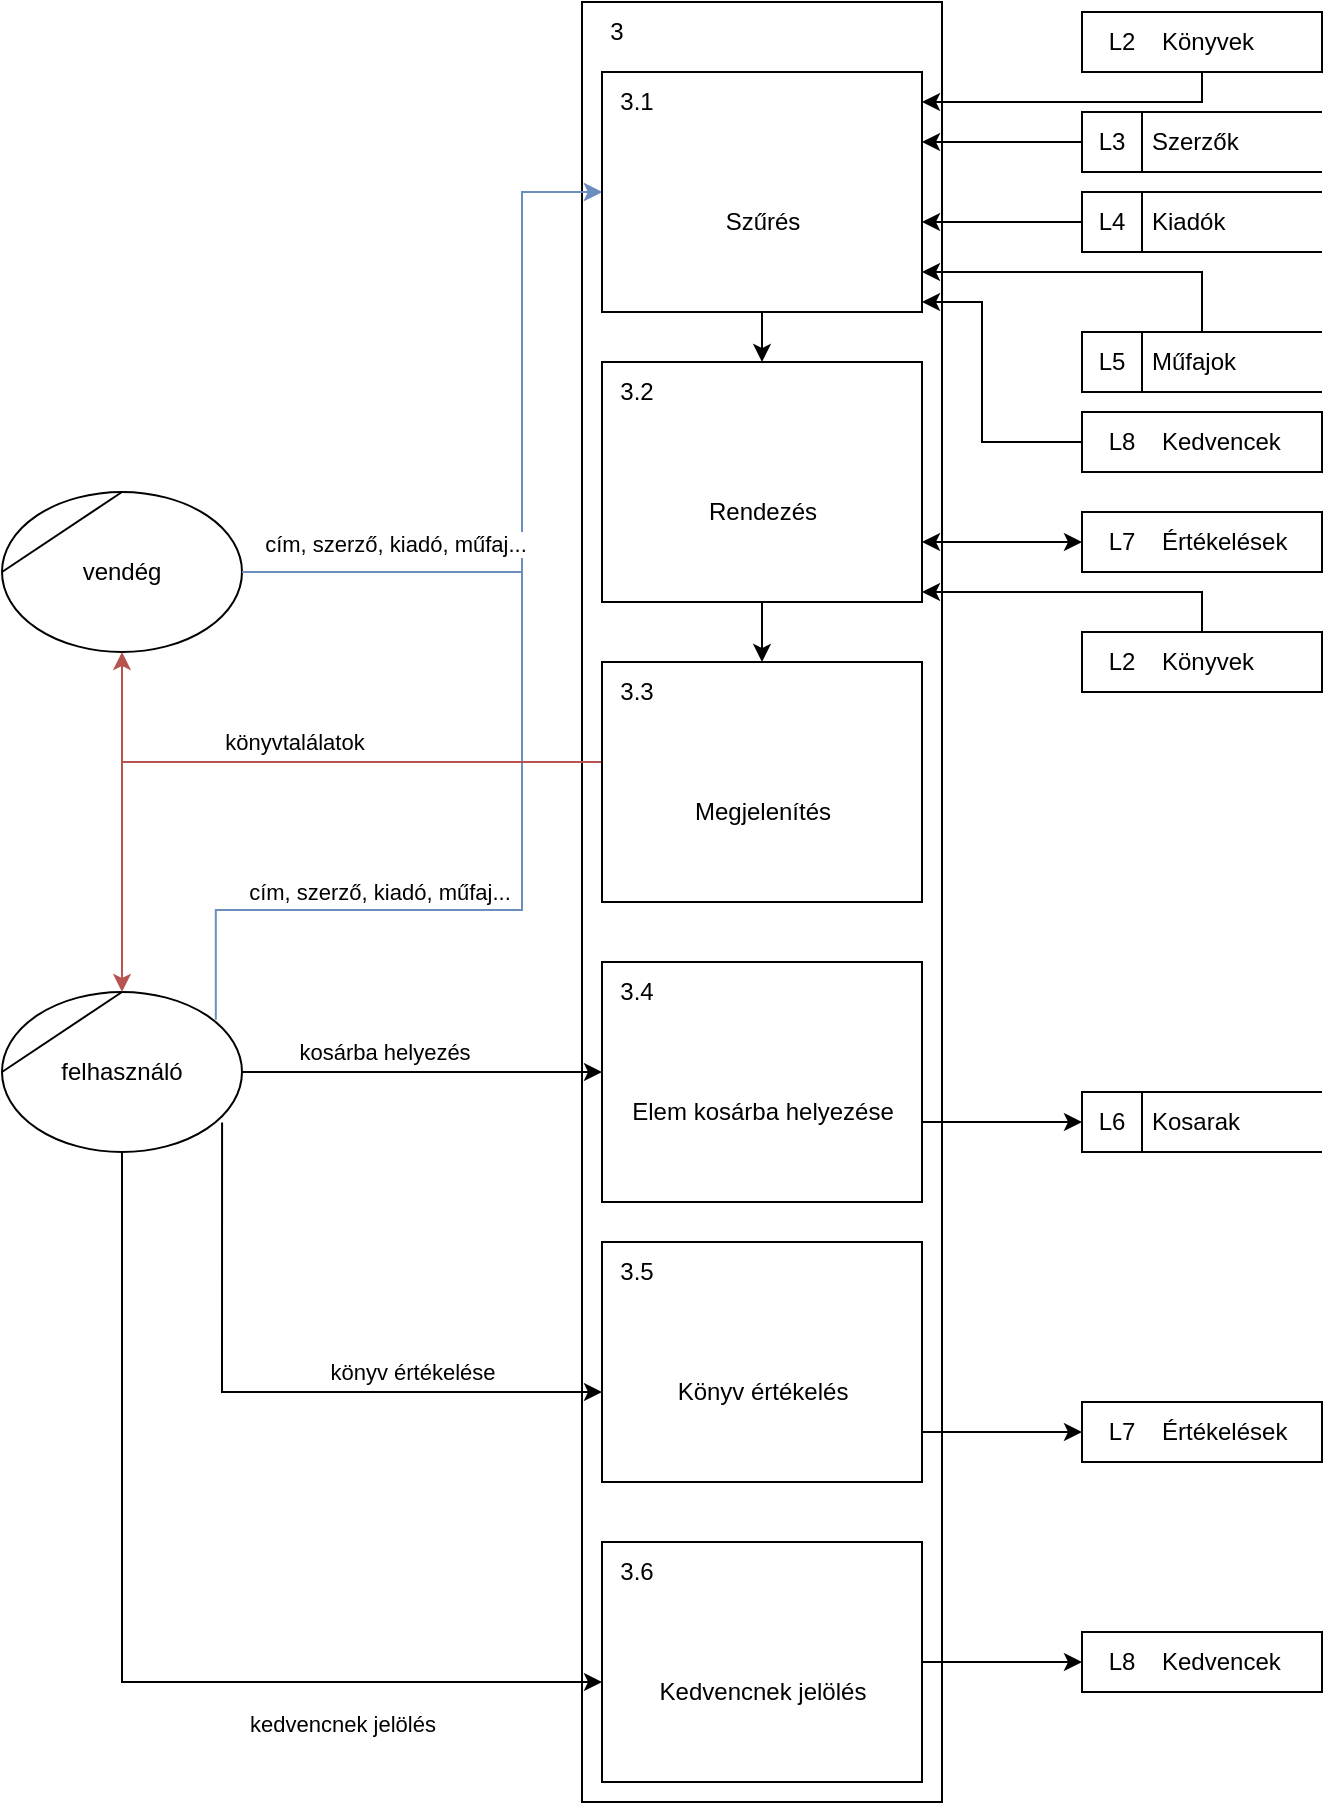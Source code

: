 <mxfile version="20.8.20" type="device"><diagram name="Page-1" id="HKHRMwvmkJlocxOKSDhq"><mxGraphModel dx="1521" dy="838" grid="1" gridSize="10" guides="1" tooltips="1" connect="1" arrows="1" fold="1" page="1" pageScale="1" pageWidth="850" pageHeight="1100" math="0" shadow="0"><root><mxCell id="0"/><mxCell id="1" parent="0"/><mxCell id="PqcjkJaKu8_y-RucxNu6-5" value="" style="html=1;dashed=0;whitespace=wrap;shape=mxgraph.dfd.process;align=center;container=0;collapsible=0;spacingTop=30;" parent="1" vertex="1"><mxGeometry x="330" y="25" width="180" height="900" as="geometry"/></mxCell><mxCell id="PqcjkJaKu8_y-RucxNu6-10" value="Könyvek" style="html=1;dashed=0;whitespace=wrap;shape=mxgraph.dfd.dataStoreID2;align=left;spacingLeft=38;container=1;collapsible=0;" parent="1" vertex="1"><mxGeometry x="580" y="30" width="120" height="30" as="geometry"/></mxCell><mxCell id="PqcjkJaKu8_y-RucxNu6-11" value="L2" style="text;html=1;strokeColor=none;fillColor=none;align=center;verticalAlign=middle;whiteSpace=wrap;rounded=0;connectable=0;allowArrows=0;movable=0;resizable=0;rotatable=0;cloneable=0;deletable=0;" parent="PqcjkJaKu8_y-RucxNu6-10" vertex="1"><mxGeometry x="5" width="30" height="30" as="geometry"/></mxCell><mxCell id="PqcjkJaKu8_y-RucxNu6-16" value="vendég" style="shape=stencil(tZRtjoMgEIZPw98GJR6gYXfvQe10nZQCAbYft99RNKlW7GajiTGZeeXhnZGBCRka5YCVvGHig5VlwTm9Kb5NYhUc1DElr8qjOmhISojenuGGx9gz0DTgMbaq+GR8T9+0j5C1NYYgaE0YKU86wRQaWsvvCdZv/xhFjvgXiOB7kynLyq+/Y3fVNuBiI79j7OB+db/rgceOi61+3Grg4v9YISmTO9xCHlR9/vb2xxxnzYDW6AK8OfLTeZzO66ynzM5CnqyHBUsn1DqN9UITnWoH/kUY5Iu9PtVUzRY1jx4IGk22K9UioSs+44+uvFxl3bKX1nTZdE12iV8=);whiteSpace=wrap;html=1;" parent="1" vertex="1"><mxGeometry x="40" y="270" width="120" height="80" as="geometry"/></mxCell><mxCell id="PqcjkJaKu8_y-RucxNu6-17" value="" style="endArrow=classic;html=1;rounded=0;verticalAlign=bottom;edgeStyle=orthogonalEdgeStyle;fillColor=#dae8fc;strokeColor=#6c8ebf;" parent="1" source="PqcjkJaKu8_y-RucxNu6-16" target="PqcjkJaKu8_y-RucxNu6-41" edge="1"><mxGeometry width="50" height="50" relative="1" as="geometry"><mxPoint x="210" y="45" as="sourcePoint"/><mxPoint x="330" y="45" as="targetPoint"/><mxPoint as="offset"/><Array as="points"><mxPoint x="300" y="310"/><mxPoint x="300" y="120"/></Array></mxGeometry></mxCell><mxCell id="PqcjkJaKu8_y-RucxNu6-18" style="edgeStyle=orthogonalEdgeStyle;rounded=0;orthogonalLoop=1;jettySize=auto;html=1;" parent="1" source="PqcjkJaKu8_y-RucxNu6-22" target="PqcjkJaKu8_y-RucxNu6-57" edge="1"><mxGeometry relative="1" as="geometry"><Array as="points"><mxPoint x="290" y="560"/><mxPoint x="290" y="560"/></Array></mxGeometry></mxCell><mxCell id="PqcjkJaKu8_y-RucxNu6-19" value="kosárba helyezés" style="edgeLabel;html=1;align=center;verticalAlign=middle;resizable=0;points=[];" parent="PqcjkJaKu8_y-RucxNu6-18" vertex="1" connectable="0"><mxGeometry x="0.253" relative="1" as="geometry"><mxPoint x="-42" y="-10" as="offset"/></mxGeometry></mxCell><mxCell id="PqcjkJaKu8_y-RucxNu6-20" style="edgeStyle=orthogonalEdgeStyle;rounded=0;orthogonalLoop=1;jettySize=auto;html=1;startArrow=none;startFill=0;endArrow=classic;endFill=1;exitX=0.917;exitY=0.815;exitDx=0;exitDy=0;exitPerimeter=0;" parent="1" source="PqcjkJaKu8_y-RucxNu6-22" target="PqcjkJaKu8_y-RucxNu6-60" edge="1"><mxGeometry relative="1" as="geometry"><Array as="points"><mxPoint x="150" y="720"/></Array></mxGeometry></mxCell><mxCell id="PqcjkJaKu8_y-RucxNu6-21" value="könyv értékelése" style="edgeLabel;html=1;align=center;verticalAlign=middle;resizable=0;points=[];" parent="PqcjkJaKu8_y-RucxNu6-20" vertex="1" connectable="0"><mxGeometry x="0.07" relative="1" as="geometry"><mxPoint x="56" y="-10" as="offset"/></mxGeometry></mxCell><mxCell id="PqcjkJaKu8_y-RucxNu6-22" value="felhasználó" style="shape=stencil(tZRtjoMgEIZPw98GJR6gYXfvQe10nZQCAbYft99RNKlW7GajiTGZeeXhnZGBCRka5YCVvGHig5VlwTm9Kb5NYhUc1DElr8qjOmhISojenuGGx9gz0DTgMbaq+GR8T9+0j5C1NYYgaE0YKU86wRQaWsvvCdZv/xhFjvgXiOB7kynLyq+/Y3fVNuBiI79j7OB+db/rgceOi61+3Grg4v9YISmTO9xCHlR9/vb2xxxnzYDW6AK8OfLTeZzO66ynzM5CnqyHBUsn1DqN9UITnWoH/kUY5Iu9PtVUzRY1jx4IGk22K9UioSs+44+uvFxl3bKX1nTZdE12iV8=);whiteSpace=wrap;html=1;" parent="1" vertex="1"><mxGeometry x="40" y="520" width="120" height="80" as="geometry"/></mxCell><mxCell id="PqcjkJaKu8_y-RucxNu6-23" value="" style="endArrow=classic;html=1;rounded=0;verticalAlign=bottom;edgeStyle=orthogonalEdgeStyle;exitX=0.891;exitY=0.174;exitDx=0;exitDy=0;exitPerimeter=0;fillColor=#dae8fc;strokeColor=#6c8ebf;" parent="1" source="PqcjkJaKu8_y-RucxNu6-22" target="PqcjkJaKu8_y-RucxNu6-41" edge="1"><mxGeometry width="50" height="50" relative="1" as="geometry"><mxPoint x="210" y="95.0" as="sourcePoint"/><mxPoint x="330" y="479" as="targetPoint"/><mxPoint as="offset"/><Array as="points"><mxPoint x="147" y="479"/><mxPoint x="300" y="479"/><mxPoint x="300" y="120"/></Array></mxGeometry></mxCell><mxCell id="PqcjkJaKu8_y-RucxNu6-24" value="cím, szerző, kiadó, műfaj...&amp;nbsp;" style="edgeLabel;html=1;align=center;verticalAlign=middle;resizable=0;points=[];" parent="PqcjkJaKu8_y-RucxNu6-23" vertex="1" connectable="0"><mxGeometry x="-0.252" y="1" relative="1" as="geometry"><mxPoint x="-69" y="10" as="offset"/></mxGeometry></mxCell><mxCell id="PqcjkJaKu8_y-RucxNu6-25" value="cím, szerző, kiadó, műfaj...&amp;nbsp;" style="edgeLabel;html=1;align=center;verticalAlign=middle;resizable=0;points=[];" parent="1" vertex="1" connectable="0"><mxGeometry x="279.998" y="35.0" as="geometry"><mxPoint x="-42" y="261" as="offset"/></mxGeometry></mxCell><mxCell id="PqcjkJaKu8_y-RucxNu6-26" value="" style="endArrow=classic;html=1;rounded=0;verticalAlign=bottom;edgeStyle=orthogonalEdgeStyle;" parent="1" source="PqcjkJaKu8_y-RucxNu6-10" target="PqcjkJaKu8_y-RucxNu6-41" edge="1"><mxGeometry width="50" height="50" relative="1" as="geometry"><mxPoint x="537.5" y="45" as="sourcePoint"/><mxPoint x="507.5" y="45" as="targetPoint"/><Array as="points"><mxPoint x="570" y="75"/><mxPoint x="570" y="75"/></Array></mxGeometry></mxCell><mxCell id="PqcjkJaKu8_y-RucxNu6-27" value="" style="endArrow=classic;html=1;rounded=0;verticalAlign=bottom;edgeStyle=orthogonalEdgeStyle;" parent="1" source="leSoxiz8xloVviWscDZF-1" target="PqcjkJaKu8_y-RucxNu6-41" edge="1"><mxGeometry width="50" height="50" relative="1" as="geometry"><mxPoint x="580" y="165" as="sourcePoint"/><mxPoint x="487.5" y="80" as="targetPoint"/><Array as="points"><mxPoint x="640" y="160"/></Array></mxGeometry></mxCell><mxCell id="PqcjkJaKu8_y-RucxNu6-28" value="" style="endArrow=classic;html=1;rounded=0;verticalAlign=bottom;edgeStyle=orthogonalEdgeStyle;" parent="1" target="PqcjkJaKu8_y-RucxNu6-41" edge="1"><mxGeometry width="50" height="50" relative="1" as="geometry"><mxPoint x="580" y="135" as="sourcePoint"/><mxPoint x="490" y="109.86" as="targetPoint"/><Array as="points"><mxPoint x="540" y="135"/><mxPoint x="540" y="135"/></Array></mxGeometry></mxCell><mxCell id="PqcjkJaKu8_y-RucxNu6-31" value="" style="endArrow=classic;html=1;rounded=0;verticalAlign=bottom;edgeStyle=orthogonalEdgeStyle;" parent="1" source="PqcjkJaKu8_y-RucxNu6-57" target="leSoxiz8xloVviWscDZF-9" edge="1"><mxGeometry width="50" height="50" relative="1" as="geometry"><mxPoint x="547.5" y="130" as="sourcePoint"/><mxPoint x="580" y="590" as="targetPoint"/><Array as="points"><mxPoint x="520" y="585"/><mxPoint x="520" y="585"/></Array></mxGeometry></mxCell><mxCell id="PqcjkJaKu8_y-RucxNu6-32" value="" style="endArrow=classic;html=1;rounded=0;verticalAlign=bottom;edgeStyle=orthogonalEdgeStyle;" parent="1" target="PqcjkJaKu8_y-RucxNu6-41" edge="1"><mxGeometry width="50" height="50" relative="1" as="geometry"><mxPoint x="580" y="95" as="sourcePoint"/><mxPoint x="490" y="139.86" as="targetPoint"/><Array as="points"><mxPoint x="570" y="95"/><mxPoint x="570" y="95"/></Array></mxGeometry></mxCell><mxCell id="PqcjkJaKu8_y-RucxNu6-35" style="edgeStyle=orthogonalEdgeStyle;rounded=0;orthogonalLoop=1;jettySize=auto;html=1;startArrow=none;startFill=0;endArrow=classic;endFill=1;" parent="1" target="PqcjkJaKu8_y-RucxNu6-41" edge="1"><mxGeometry relative="1" as="geometry"><Array as="points"><mxPoint x="530" y="245"/><mxPoint x="530" y="175"/></Array><mxPoint x="580" y="245" as="sourcePoint"/></mxGeometry></mxCell><mxCell id="PqcjkJaKu8_y-RucxNu6-38" style="edgeStyle=orthogonalEdgeStyle;rounded=0;orthogonalLoop=1;jettySize=auto;html=1;startArrow=classic;startFill=1;endArrow=classic;endFill=1;" parent="1" source="PqcjkJaKu8_y-RucxNu6-39" target="PqcjkJaKu8_y-RucxNu6-44" edge="1"><mxGeometry relative="1" as="geometry"><mxPoint x="377.5" y="175" as="targetPoint"/><Array as="points"><mxPoint x="600" y="290"/><mxPoint x="600" y="290"/></Array></mxGeometry></mxCell><mxCell id="PqcjkJaKu8_y-RucxNu6-39" value="Értékelések" style="html=1;dashed=0;whitespace=wrap;shape=mxgraph.dfd.dataStoreID2;align=left;spacingLeft=38;container=1;collapsible=0;" parent="1" vertex="1"><mxGeometry x="580" y="280" width="120" height="30" as="geometry"/></mxCell><mxCell id="PqcjkJaKu8_y-RucxNu6-40" value="L7" style="text;html=1;strokeColor=none;fillColor=none;align=center;verticalAlign=middle;whiteSpace=wrap;rounded=0;connectable=0;allowArrows=0;movable=0;resizable=0;rotatable=0;cloneable=0;deletable=0;" parent="PqcjkJaKu8_y-RucxNu6-39" vertex="1"><mxGeometry x="5" width="30" height="30" as="geometry"/></mxCell><mxCell id="PqcjkJaKu8_y-RucxNu6-8" style="edgeStyle=orthogonalEdgeStyle;rounded=0;orthogonalLoop=1;jettySize=auto;html=1;startArrow=none;startFill=0;endArrow=classic;endFill=1;" parent="1" source="PqcjkJaKu8_y-RucxNu6-22" target="PqcjkJaKu8_y-RucxNu6-68" edge="1"><mxGeometry relative="1" as="geometry"><mxPoint x="210" y="144" as="sourcePoint"/><mxPoint x="330" y="595" as="targetPoint"/><Array as="points"><mxPoint x="100" y="865"/></Array></mxGeometry></mxCell><mxCell id="PqcjkJaKu8_y-RucxNu6-9" value="kedvencnek jelölés" style="edgeLabel;html=1;align=center;verticalAlign=middle;resizable=0;points=[];" parent="PqcjkJaKu8_y-RucxNu6-8" vertex="1" connectable="0"><mxGeometry x="-0.127" y="1" relative="1" as="geometry"><mxPoint x="109" y="65" as="offset"/></mxGeometry></mxCell><mxCell id="PqcjkJaKu8_y-RucxNu6-52" value="Könyvek" style="html=1;dashed=0;whitespace=wrap;shape=mxgraph.dfd.dataStoreID2;align=left;spacingLeft=38;container=1;collapsible=0;" parent="1" vertex="1"><mxGeometry x="580" y="340" width="120" height="30" as="geometry"/></mxCell><mxCell id="PqcjkJaKu8_y-RucxNu6-53" value="L2" style="text;html=1;strokeColor=none;fillColor=none;align=center;verticalAlign=middle;whiteSpace=wrap;rounded=0;connectable=0;allowArrows=0;movable=0;resizable=0;rotatable=0;cloneable=0;deletable=0;" parent="PqcjkJaKu8_y-RucxNu6-52" vertex="1"><mxGeometry x="5" width="30" height="30" as="geometry"/></mxCell><mxCell id="PqcjkJaKu8_y-RucxNu6-54" value="" style="endArrow=classic;html=1;rounded=0;verticalAlign=bottom;edgeStyle=orthogonalEdgeStyle;" parent="1" source="PqcjkJaKu8_y-RucxNu6-52" target="PqcjkJaKu8_y-RucxNu6-44" edge="1"><mxGeometry width="50" height="50" relative="1" as="geometry"><mxPoint x="590" y="85" as="sourcePoint"/><mxPoint x="510" y="85" as="targetPoint"/><Array as="points"><mxPoint x="640" y="320"/></Array></mxGeometry></mxCell><mxCell id="PqcjkJaKu8_y-RucxNu6-1" style="edgeStyle=orthogonalEdgeStyle;rounded=0;orthogonalLoop=1;jettySize=auto;html=1;fillColor=#f8cecc;strokeColor=#b85450;" parent="1" source="PqcjkJaKu8_y-RucxNu6-49" target="PqcjkJaKu8_y-RucxNu6-16" edge="1"><mxGeometry relative="1" as="geometry"><mxPoint x="300" y="395" as="sourcePoint"/><Array as="points"><mxPoint x="100" y="405"/></Array></mxGeometry></mxCell><mxCell id="PqcjkJaKu8_y-RucxNu6-3" style="edgeStyle=orthogonalEdgeStyle;rounded=0;orthogonalLoop=1;jettySize=auto;html=1;fillColor=#f8cecc;strokeColor=#b85450;" parent="1" source="PqcjkJaKu8_y-RucxNu6-49" target="PqcjkJaKu8_y-RucxNu6-22" edge="1"><mxGeometry relative="1" as="geometry"><mxPoint x="327.5" y="135" as="sourcePoint"/><mxPoint x="207.5" y="115" as="targetPoint"/><Array as="points"><mxPoint x="100" y="405"/></Array></mxGeometry></mxCell><mxCell id="PqcjkJaKu8_y-RucxNu6-4" value="könyvtalálatok" style="edgeLabel;html=1;align=center;verticalAlign=middle;resizable=0;points=[];" parent="PqcjkJaKu8_y-RucxNu6-3" vertex="1" connectable="0"><mxGeometry x="-0.127" y="-1" relative="1" as="geometry"><mxPoint x="1" y="-9" as="offset"/></mxGeometry></mxCell><mxCell id="PqcjkJaKu8_y-RucxNu6-6" value="3" style="text;html=1;strokeColor=none;fillColor=none;align=center;verticalAlign=middle;whiteSpace=wrap;rounded=0;movable=1;resizable=1;rotatable=1;cloneable=0;deletable=1;connectable=1;allowArrows=0;pointerEvents=1;editable=1;locked=0;" parent="1" vertex="1"><mxGeometry x="330" y="25" width="35" height="30" as="geometry"/></mxCell><mxCell id="PqcjkJaKu8_y-RucxNu6-7" value="" style="text;html=1;strokeColor=none;fillColor=none;align=left;verticalAlign=middle;whiteSpace=wrap;rounded=0;movable=0;resizable=0;connectable=0;allowArrows=0;rotatable=0;cloneable=0;deletable=0;spacingLeft=6;autosize=1;resizeWidth=0;" parent="1" vertex="1"><mxGeometry x="405" y="25" width="50" height="40" as="geometry"/></mxCell><mxCell id="PqcjkJaKu8_y-RucxNu6-41" value="Szűrés" style="html=1;dashed=0;whitespace=wrap;shape=mxgraph.dfd.process2;align=center;container=1;collapsible=0;spacingTop=30;" parent="1" vertex="1"><mxGeometry x="340" y="60" width="160" height="120" as="geometry"/></mxCell><mxCell id="PqcjkJaKu8_y-RucxNu6-42" value="3.1" style="text;html=1;strokeColor=none;fillColor=none;align=center;verticalAlign=middle;whiteSpace=wrap;rounded=0;connectable=0;allowArrows=0;editable=1;movable=0;resizable=0;rotatable=0;deletable=0;locked=0;cloneable=0;" parent="PqcjkJaKu8_y-RucxNu6-41" vertex="1"><mxGeometry width="35" height="30" as="geometry"/></mxCell><mxCell id="PqcjkJaKu8_y-RucxNu6-43" value="" style="text;strokeColor=none;fillColor=none;align=left;verticalAlign=middle;whiteSpace=wrap;rounded=0;autosize=1;connectable=0;allowArrows=0;movable=0;resizable=0;rotatable=0;deletable=0;cloneable=0;spacingLeft=6;fontStyle=0;html=1;" parent="PqcjkJaKu8_y-RucxNu6-41" vertex="1"><mxGeometry x="35" y="-5" width="50" height="40" as="geometry"/></mxCell><mxCell id="PqcjkJaKu8_y-RucxNu6-47" style="edgeStyle=orthogonalEdgeStyle;rounded=0;orthogonalLoop=1;jettySize=auto;html=1;startArrow=classic;startFill=1;endArrow=none;endFill=0;" parent="1" source="PqcjkJaKu8_y-RucxNu6-44" target="PqcjkJaKu8_y-RucxNu6-41" edge="1"><mxGeometry relative="1" as="geometry"/></mxCell><mxCell id="PqcjkJaKu8_y-RucxNu6-44" value="Rendezés" style="html=1;dashed=0;whitespace=wrap;shape=mxgraph.dfd.process2;align=center;container=1;collapsible=0;spacingTop=30;" parent="1" vertex="1"><mxGeometry x="340" y="205" width="160" height="120" as="geometry"/></mxCell><mxCell id="PqcjkJaKu8_y-RucxNu6-45" value="3.2" style="text;html=1;strokeColor=none;fillColor=none;align=center;verticalAlign=middle;whiteSpace=wrap;rounded=0;connectable=0;allowArrows=0;editable=1;movable=0;resizable=0;rotatable=0;deletable=0;locked=0;cloneable=0;" parent="PqcjkJaKu8_y-RucxNu6-44" vertex="1"><mxGeometry width="35" height="30" as="geometry"/></mxCell><mxCell id="PqcjkJaKu8_y-RucxNu6-46" value="" style="text;strokeColor=none;fillColor=none;align=left;verticalAlign=middle;whiteSpace=wrap;rounded=0;autosize=1;connectable=0;allowArrows=0;movable=0;resizable=0;rotatable=0;deletable=0;cloneable=0;spacingLeft=6;fontStyle=0;html=1;" parent="PqcjkJaKu8_y-RucxNu6-44" vertex="1"><mxGeometry x="35" y="-5" width="50" height="40" as="geometry"/></mxCell><mxCell id="PqcjkJaKu8_y-RucxNu6-56" style="edgeStyle=orthogonalEdgeStyle;rounded=0;orthogonalLoop=1;jettySize=auto;html=1;startArrow=classic;startFill=1;endArrow=none;endFill=0;" parent="1" source="PqcjkJaKu8_y-RucxNu6-49" target="PqcjkJaKu8_y-RucxNu6-44" edge="1"><mxGeometry relative="1" as="geometry"/></mxCell><mxCell id="PqcjkJaKu8_y-RucxNu6-49" value="Megjelenítés" style="html=1;dashed=0;whitespace=wrap;shape=mxgraph.dfd.process2;align=center;container=1;collapsible=0;spacingTop=30;" parent="1" vertex="1"><mxGeometry x="340" y="355" width="160" height="120" as="geometry"/></mxCell><mxCell id="PqcjkJaKu8_y-RucxNu6-50" value="3.3" style="text;html=1;strokeColor=none;fillColor=none;align=center;verticalAlign=middle;whiteSpace=wrap;rounded=0;connectable=0;allowArrows=0;editable=1;movable=0;resizable=0;rotatable=0;deletable=0;locked=0;cloneable=0;" parent="PqcjkJaKu8_y-RucxNu6-49" vertex="1"><mxGeometry width="35" height="30" as="geometry"/></mxCell><mxCell id="PqcjkJaKu8_y-RucxNu6-51" value="" style="text;strokeColor=none;fillColor=none;align=left;verticalAlign=middle;whiteSpace=wrap;rounded=0;autosize=1;connectable=0;allowArrows=0;movable=0;resizable=0;rotatable=0;deletable=0;cloneable=0;spacingLeft=6;fontStyle=0;html=1;" parent="PqcjkJaKu8_y-RucxNu6-49" vertex="1"><mxGeometry x="35" y="-5" width="50" height="40" as="geometry"/></mxCell><mxCell id="PqcjkJaKu8_y-RucxNu6-57" value="Elem kosárba helyezése" style="html=1;dashed=0;whitespace=wrap;shape=mxgraph.dfd.process2;align=center;container=1;collapsible=0;spacingTop=30;" parent="1" vertex="1"><mxGeometry x="340" y="505" width="160" height="120" as="geometry"/></mxCell><mxCell id="PqcjkJaKu8_y-RucxNu6-58" value="3.4" style="text;html=1;strokeColor=none;fillColor=none;align=center;verticalAlign=middle;whiteSpace=wrap;rounded=0;connectable=0;allowArrows=0;editable=1;movable=0;resizable=0;rotatable=0;deletable=0;locked=0;cloneable=0;" parent="PqcjkJaKu8_y-RucxNu6-57" vertex="1"><mxGeometry width="35" height="30" as="geometry"/></mxCell><mxCell id="PqcjkJaKu8_y-RucxNu6-59" value="" style="text;strokeColor=none;fillColor=none;align=left;verticalAlign=middle;whiteSpace=wrap;rounded=0;autosize=1;connectable=0;allowArrows=0;movable=0;resizable=0;rotatable=0;deletable=0;cloneable=0;spacingLeft=6;fontStyle=0;html=1;" parent="PqcjkJaKu8_y-RucxNu6-57" vertex="1"><mxGeometry x="35" y="-5" width="50" height="40" as="geometry"/></mxCell><mxCell id="PqcjkJaKu8_y-RucxNu6-67" style="edgeStyle=orthogonalEdgeStyle;rounded=0;orthogonalLoop=1;jettySize=auto;html=1;startArrow=classic;startFill=1;endArrow=none;endFill=0;" parent="1" source="PqcjkJaKu8_y-RucxNu6-63" target="PqcjkJaKu8_y-RucxNu6-60" edge="1"><mxGeometry relative="1" as="geometry"><Array as="points"><mxPoint x="520" y="740"/><mxPoint x="520" y="740"/></Array></mxGeometry></mxCell><mxCell id="PqcjkJaKu8_y-RucxNu6-60" value="Könyv értékelés" style="html=1;dashed=0;whitespace=wrap;shape=mxgraph.dfd.process2;align=center;container=1;collapsible=0;spacingTop=30;" parent="1" vertex="1"><mxGeometry x="340" y="645" width="160" height="120" as="geometry"/></mxCell><mxCell id="PqcjkJaKu8_y-RucxNu6-61" value="3.5" style="text;html=1;strokeColor=none;fillColor=none;align=center;verticalAlign=middle;whiteSpace=wrap;rounded=0;connectable=0;allowArrows=0;editable=1;movable=0;resizable=0;rotatable=0;deletable=0;locked=0;cloneable=0;" parent="PqcjkJaKu8_y-RucxNu6-60" vertex="1"><mxGeometry width="35" height="30" as="geometry"/></mxCell><mxCell id="PqcjkJaKu8_y-RucxNu6-62" value="" style="text;strokeColor=none;fillColor=none;align=left;verticalAlign=middle;whiteSpace=wrap;rounded=0;autosize=1;connectable=0;allowArrows=0;movable=0;resizable=0;rotatable=0;deletable=0;cloneable=0;spacingLeft=6;fontStyle=0;html=1;" parent="PqcjkJaKu8_y-RucxNu6-60" vertex="1"><mxGeometry x="35" y="-5" width="50" height="40" as="geometry"/></mxCell><mxCell id="PqcjkJaKu8_y-RucxNu6-63" value="Értékelések" style="html=1;dashed=0;whitespace=wrap;shape=mxgraph.dfd.dataStoreID2;align=left;spacingLeft=38;container=1;collapsible=0;" parent="1" vertex="1"><mxGeometry x="580" y="725" width="120" height="30" as="geometry"/></mxCell><mxCell id="PqcjkJaKu8_y-RucxNu6-64" value="L7" style="text;html=1;strokeColor=none;fillColor=none;align=center;verticalAlign=middle;whiteSpace=wrap;rounded=0;connectable=0;allowArrows=0;movable=0;resizable=0;rotatable=0;cloneable=0;deletable=0;" parent="PqcjkJaKu8_y-RucxNu6-63" vertex="1"><mxGeometry x="5" width="30" height="30" as="geometry"/></mxCell><mxCell id="PqcjkJaKu8_y-RucxNu6-65" value="Kedvencek" style="html=1;dashed=0;whitespace=wrap;shape=mxgraph.dfd.dataStoreID2;align=left;spacingLeft=38;container=1;collapsible=0;" parent="1" vertex="1"><mxGeometry x="580" y="840" width="120" height="30" as="geometry"/></mxCell><mxCell id="PqcjkJaKu8_y-RucxNu6-66" value="L8" style="text;html=1;strokeColor=none;fillColor=none;align=center;verticalAlign=middle;whiteSpace=wrap;rounded=0;connectable=0;allowArrows=0;movable=0;resizable=0;rotatable=0;cloneable=0;deletable=0;" parent="PqcjkJaKu8_y-RucxNu6-65" vertex="1"><mxGeometry x="5" width="30" height="30" as="geometry"/></mxCell><mxCell id="PqcjkJaKu8_y-RucxNu6-72" style="edgeStyle=orthogonalEdgeStyle;rounded=0;orthogonalLoop=1;jettySize=auto;html=1;startArrow=classic;startFill=1;endArrow=none;endFill=0;" parent="1" source="PqcjkJaKu8_y-RucxNu6-65" target="PqcjkJaKu8_y-RucxNu6-68" edge="1"><mxGeometry relative="1" as="geometry"><Array as="points"><mxPoint x="560" y="855"/><mxPoint x="560" y="855"/></Array></mxGeometry></mxCell><mxCell id="PqcjkJaKu8_y-RucxNu6-68" value="Kedvencnek jelölés" style="html=1;dashed=0;whitespace=wrap;shape=mxgraph.dfd.process2;align=center;container=1;collapsible=0;spacingTop=30;" parent="1" vertex="1"><mxGeometry x="340" y="795" width="160" height="120" as="geometry"/></mxCell><mxCell id="PqcjkJaKu8_y-RucxNu6-69" value="3.6" style="text;html=1;strokeColor=none;fillColor=none;align=center;verticalAlign=middle;whiteSpace=wrap;rounded=0;connectable=0;allowArrows=0;editable=1;movable=0;resizable=0;rotatable=0;deletable=0;locked=0;cloneable=0;" parent="PqcjkJaKu8_y-RucxNu6-68" vertex="1"><mxGeometry width="35" height="30" as="geometry"/></mxCell><mxCell id="PqcjkJaKu8_y-RucxNu6-70" value="" style="text;strokeColor=none;fillColor=none;align=left;verticalAlign=middle;whiteSpace=wrap;rounded=0;autosize=1;connectable=0;allowArrows=0;movable=0;resizable=0;rotatable=0;deletable=0;cloneable=0;spacingLeft=6;fontStyle=0;html=1;" parent="PqcjkJaKu8_y-RucxNu6-68" vertex="1"><mxGeometry x="35" y="-5" width="50" height="40" as="geometry"/></mxCell><mxCell id="leSoxiz8xloVviWscDZF-1" value="Műfajok" style="html=1;dashed=0;whitespace=wrap;shape=mxgraph.dfd.dataStoreID;align=left;spacingLeft=33;container=1;collapsible=0;autosize=0;" vertex="1" parent="1"><mxGeometry x="580" y="190" width="120" height="30" as="geometry"/></mxCell><mxCell id="leSoxiz8xloVviWscDZF-2" value="L5" style="text;html=1;strokeColor=none;fillColor=none;align=center;verticalAlign=middle;whiteSpace=wrap;rounded=0;movable=0;resizable=0;rotatable=0;cloneable=0;deletable=0;allowArrows=0;connectable=0;" vertex="1" parent="leSoxiz8xloVviWscDZF-1"><mxGeometry width="30" height="30" as="geometry"/></mxCell><mxCell id="leSoxiz8xloVviWscDZF-5" value="Szerzők" style="html=1;dashed=0;whitespace=wrap;shape=mxgraph.dfd.dataStoreID;align=left;spacingLeft=33;container=1;collapsible=0;autosize=0;" vertex="1" parent="1"><mxGeometry x="580" y="80" width="120" height="30" as="geometry"/></mxCell><mxCell id="leSoxiz8xloVviWscDZF-6" value="L3" style="text;html=1;strokeColor=none;fillColor=none;align=center;verticalAlign=middle;whiteSpace=wrap;rounded=0;movable=0;resizable=0;rotatable=0;cloneable=0;deletable=0;allowArrows=0;connectable=0;" vertex="1" parent="leSoxiz8xloVviWscDZF-5"><mxGeometry width="30" height="30" as="geometry"/></mxCell><mxCell id="leSoxiz8xloVviWscDZF-7" value="Kiadók" style="html=1;dashed=0;whitespace=wrap;shape=mxgraph.dfd.dataStoreID;align=left;spacingLeft=33;container=1;collapsible=0;autosize=0;" vertex="1" parent="1"><mxGeometry x="580" y="120" width="120" height="30" as="geometry"/></mxCell><mxCell id="leSoxiz8xloVviWscDZF-8" value="L4" style="text;html=1;strokeColor=none;fillColor=none;align=center;verticalAlign=middle;whiteSpace=wrap;rounded=0;movable=0;resizable=0;rotatable=0;cloneable=0;deletable=0;allowArrows=0;connectable=0;" vertex="1" parent="leSoxiz8xloVviWscDZF-7"><mxGeometry width="30" height="30" as="geometry"/></mxCell><mxCell id="leSoxiz8xloVviWscDZF-9" value="Kosarak" style="html=1;dashed=0;whitespace=wrap;shape=mxgraph.dfd.dataStoreID;align=left;spacingLeft=33;container=1;collapsible=0;autosize=0;" vertex="1" parent="1"><mxGeometry x="580" y="570" width="120" height="30" as="geometry"/></mxCell><mxCell id="leSoxiz8xloVviWscDZF-10" value="L6" style="text;html=1;strokeColor=none;fillColor=none;align=center;verticalAlign=middle;whiteSpace=wrap;rounded=0;movable=0;resizable=0;rotatable=0;cloneable=0;deletable=0;allowArrows=0;connectable=0;" vertex="1" parent="leSoxiz8xloVviWscDZF-9"><mxGeometry width="30" height="30" as="geometry"/></mxCell><mxCell id="leSoxiz8xloVviWscDZF-11" value="Kedvencek" style="html=1;dashed=0;whitespace=wrap;shape=mxgraph.dfd.dataStoreID2;align=left;spacingLeft=38;container=1;collapsible=0;" vertex="1" parent="1"><mxGeometry x="580" y="230" width="120" height="30" as="geometry"/></mxCell><mxCell id="leSoxiz8xloVviWscDZF-12" value="L8" style="text;html=1;strokeColor=none;fillColor=none;align=center;verticalAlign=middle;whiteSpace=wrap;rounded=0;connectable=0;allowArrows=0;movable=0;resizable=0;rotatable=0;cloneable=0;deletable=0;" vertex="1" parent="leSoxiz8xloVviWscDZF-11"><mxGeometry x="5" width="30" height="30" as="geometry"/></mxCell></root></mxGraphModel></diagram></mxfile>